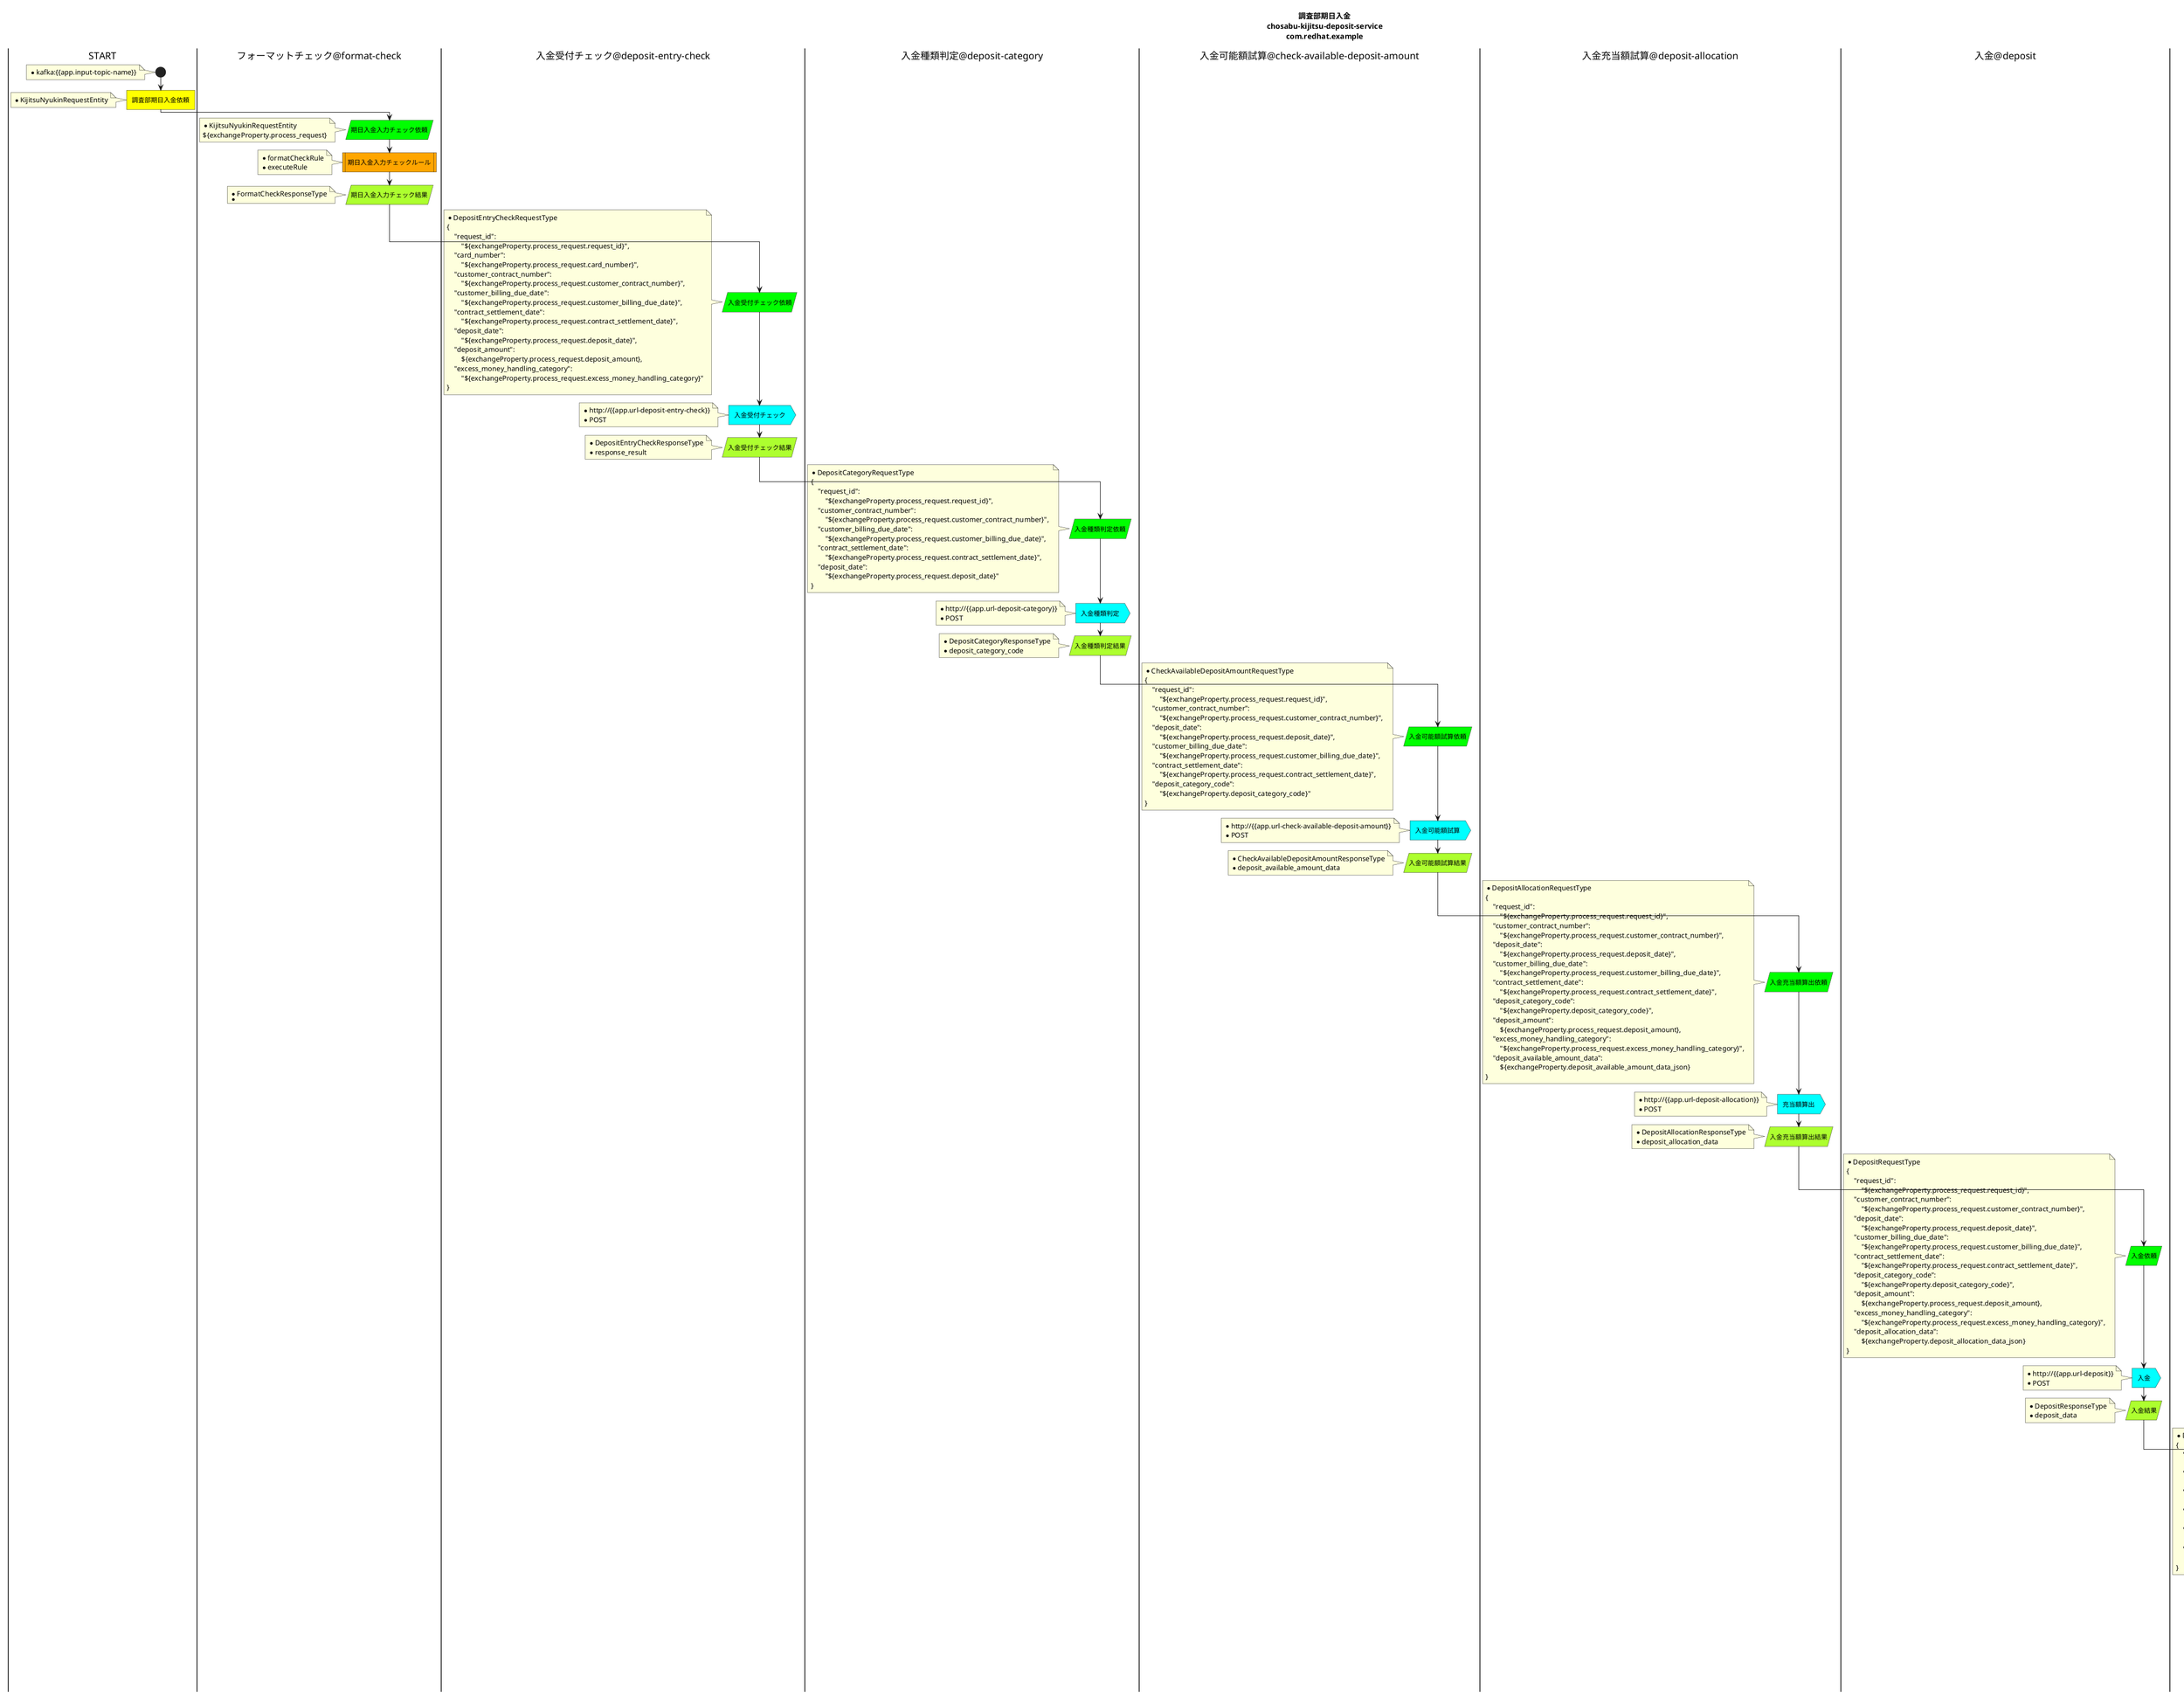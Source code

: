 @startuml
title
調査部期日入金
chosabu-kijitsu-deposit-service
com.redhat.example
end title
|START|
start
note left
* kafka:{{app.input-topic-name}}
end note
#Yellow :調査部期日入金依頼]
note left
* KijitsuNyukinRequestEntity
end note
|フォーマットチェック@format-check|
#Lime :期日入金入力チェック依頼/
note left
* KijitsuNyukinRequestEntity
${exchangeProperty.process_request}
end note
#Orange :期日入金入力チェックルール|
note left
* formatCheckRule
* executeRule
end note
#GreenYellow :期日入金入力チェック結果/
note left
* FormatCheckResponseType
* 
end note
|入金受付チェック@deposit-entry-check|
#Lime :入金受付チェック依頼/
note left
* DepositEntryCheckRequestType
{
    "request_id": 
        "${exchangeProperty.process_request.request_id}", 
    "card_number": 
        "${exchangeProperty.process_request.card_number}", 
    "customer_contract_number": 
        "${exchangeProperty.process_request.customer_contract_number}", 
    "customer_billing_due_date": 
        "${exchangeProperty.process_request.customer_billing_due_date}", 
    "contract_settlement_date":
        "${exchangeProperty.process_request.contract_settlement_date}", 
    "deposit_date": 
        "${exchangeProperty.process_request.deposit_date}", 
    "deposit_amount": 
        ${exchangeProperty.process_request.deposit_amount}, 
    "excess_money_handling_category": 
        "${exchangeProperty.process_request.excess_money_handling_category}"
}
end note
#Aqua :入金受付チェック>
note left
* http://{{app.url-deposit-entry-check}}
* POST
end note
#GreenYellow :入金受付チェック結果/
note left
* DepositEntryCheckResponseType
* response_result
end note
|入金種類判定@deposit-category|
#Lime :入金種類判定依頼/
note left
* DepositCategoryRequestType
{
    "request_id": 
        "${exchangeProperty.process_request.request_id}", 
    "customer_contract_number": 
        "${exchangeProperty.process_request.customer_contract_number}", 
    "customer_billing_due_date": 
        "${exchangeProperty.process_request.customer_billing_due_date}", 
    "contract_settlement_date":
        "${exchangeProperty.process_request.contract_settlement_date}", 
    "deposit_date": 
        "${exchangeProperty.process_request.deposit_date}"
}
end note
#Aqua :入金種類判定>
note left
* http://{{app.url-deposit-category}}
* POST
end note
#GreenYellow :入金種類判定結果/
note left
* DepositCategoryResponseType
* deposit_category_code
end note
|入金可能額試算@check-available-deposit-amount|
#Lime :入金可能額試算依頼/
note left
* CheckAvailableDepositAmountRequestType
{
    "request_id": 
        "${exchangeProperty.process_request.request_id}", 
    "customer_contract_number": 
        "${exchangeProperty.process_request.customer_contract_number}", 
    "deposit_date": 
        "${exchangeProperty.process_request.deposit_date}", 
    "customer_billing_due_date": 
        "${exchangeProperty.process_request.customer_billing_due_date}", 
    "contract_settlement_date": 
        "${exchangeProperty.process_request.contract_settlement_date}", 
    "deposit_category_code": 
        "${exchangeProperty.deposit_category_code}"
}
end note
#Aqua :入金可能額試算>
note left
* http://{{app.url-check-available-deposit-amount}}
* POST
end note
#GreenYellow :入金可能額試算結果/
note left
* CheckAvailableDepositAmountResponseType
* deposit_available_amount_data
end note
|入金充当額試算@deposit-allocation|
#Lime :入金充当額算出依頼/
note left
* DepositAllocationRequestType
{
    "request_id": 
        "${exchangeProperty.process_request.request_id}", 
    "customer_contract_number": 
        "${exchangeProperty.process_request.customer_contract_number}", 
    "deposit_date": 
        "${exchangeProperty.process_request.deposit_date}", 
    "customer_billing_due_date": 
        "${exchangeProperty.process_request.customer_billing_due_date}", 
    "contract_settlement_date": 
        "${exchangeProperty.process_request.contract_settlement_date}", 
    "deposit_category_code": 
        "${exchangeProperty.deposit_category_code}", 
    "deposit_amount": 
        ${exchangeProperty.process_request.deposit_amount}, 
    "excess_money_handling_category": 
        "${exchangeProperty.process_request.excess_money_handling_category}", 
    "deposit_available_amount_data": 
        ${exchangeProperty.deposit_available_amount_data_json}
}
end note
#Aqua :充当額算出>
note left
* http://{{app.url-deposit-allocation}}
* POST
end note
#GreenYellow :入金充当額算出結果/
note left
* DepositAllocationResponseType
* deposit_allocation_data
end note
|入金@deposit|
#Lime :入金依頼/
note left
* DepositRequestType
{
    "request_id": 
        "${exchangeProperty.process_request.request_id}", 
    "customer_contract_number": 
        "${exchangeProperty.process_request.customer_contract_number}", 
    "deposit_date": 
        "${exchangeProperty.process_request.deposit_date}", 
    "customer_billing_due_date": 
        "${exchangeProperty.process_request.customer_billing_due_date}", 
    "contract_settlement_date": 
        "${exchangeProperty.process_request.contract_settlement_date}", 
    "deposit_category_code": 
        "${exchangeProperty.deposit_category_code}", 
    "deposit_amount": 
        ${exchangeProperty.process_request.deposit_amount}, 
    "excess_money_handling_category": 
        "${exchangeProperty.process_request.excess_money_handling_category}", 
    "deposit_allocation_data": 
        ${exchangeProperty.deposit_allocation_data_json}
}
end note
#Aqua :入金>
note left
* http://{{app.url-deposit}} 
* POST
end note
#GreenYellow :入金結果/
note left
* DepositResponseType
* deposit_data
end note
|入金結果連携@deposit-result-message|
#Lime :入金結果連携依頼/
note left
* DepositResultMessageRequestType
{
    "deposit_request": 
        ${exchangeProperty.process_request_json}, 
    "deposit_result": 
        "${exchangeProperty.process_request}", 
    "err_code": 
        "${exchangeProperty.err_code}", 
    "err_context": 
        "${exchangeProperty.err_context}", 
    "deposit_category_code": 
        "${exchangeProperty.deposit_category_code}", 
    "deposit_data": 
        ${exchangeProperty.deposit_data_json}
}
end note
#Orange :入金イベント設定ルール|
note left
* depositResultMessageRule
* executeRule
end note
#GreenYellow :入金結果連携結果/
note left
* DepositResultMessageResponseType
* 
end note
|END|
#Yellow :入金イベント]
note left
* DepositResultMessageResponseType
end note
stop
note left
kafka:{{app.output-topic-name}}
end note
@enduml